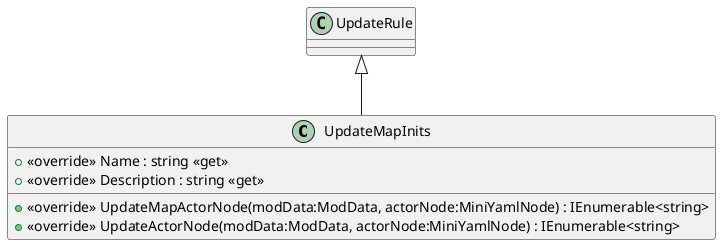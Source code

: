 @startuml
class UpdateMapInits {
    + <<override>> Name : string <<get>>
    + <<override>> Description : string <<get>>
    + <<override>> UpdateMapActorNode(modData:ModData, actorNode:MiniYamlNode) : IEnumerable<string>
    + <<override>> UpdateActorNode(modData:ModData, actorNode:MiniYamlNode) : IEnumerable<string>
}
UpdateRule <|-- UpdateMapInits
@enduml

